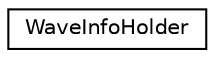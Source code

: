 digraph "Graphical Class Hierarchy"
{
  edge [fontname="Helvetica",fontsize="10",labelfontname="Helvetica",labelfontsize="10"];
  node [fontname="Helvetica",fontsize="10",shape=record];
  rankdir="LR";
  Node0 [label="WaveInfoHolder",height=0.2,width=0.4,color="black", fillcolor="white", style="filled",URL="$classkaldi_1_1WaveInfoHolder.html"];
}
